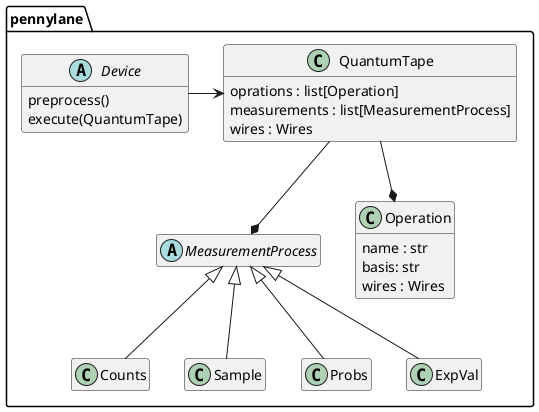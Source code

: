 @startuml
'https://plantuml.com/class-diagram

hide empty members

skinparam backgroundColor transparent

package pennylane{ 
    abstract class Device{
        preprocess()
        execute(QuantumTape)
    }

    class QuantumTape{
        oprations : list[Operation]
        measurements : list[MeasurementProcess]
        wires : Wires
    }

    abstract class MeasurementProcess

    class Operation{
        name : str
        basis: str
        wires : Wires
    }

    class Counts
    class Sample
    class Probs
    class ExpVal

}

Device -right-> QuantumTape

QuantumTape --* Operation
QuantumTape -down-* MeasurementProcess

Counts -up-|> MeasurementProcess
Sample -up-|> MeasurementProcess
Probs -up-|> MeasurementProcess
ExpVal -up-|> MeasurementProcess

@enduml